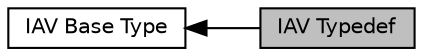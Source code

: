 digraph "IAV Typedef"
{
  bgcolor="transparent";
  edge [fontname="Helvetica",fontsize="10",labelfontname="Helvetica",labelfontsize="10"];
  node [fontname="Helvetica",fontsize="10",shape=box];
  rankdir=LR;
  Node2 [label="IAV Base Type",height=0.2,width=0.4,color="black",URL="$df/d9a/group__iav-basetype.html",tooltip="IAV API Base Type, in file basetypes.h."];
  Node1 [label="IAV Typedef",height=0.2,width=0.4,color="black", fillcolor="grey75", style="filled", fontcolor="black",tooltip=" "];
  Node2->Node1 [shape=plaintext, dir="back", style="solid"];
}
